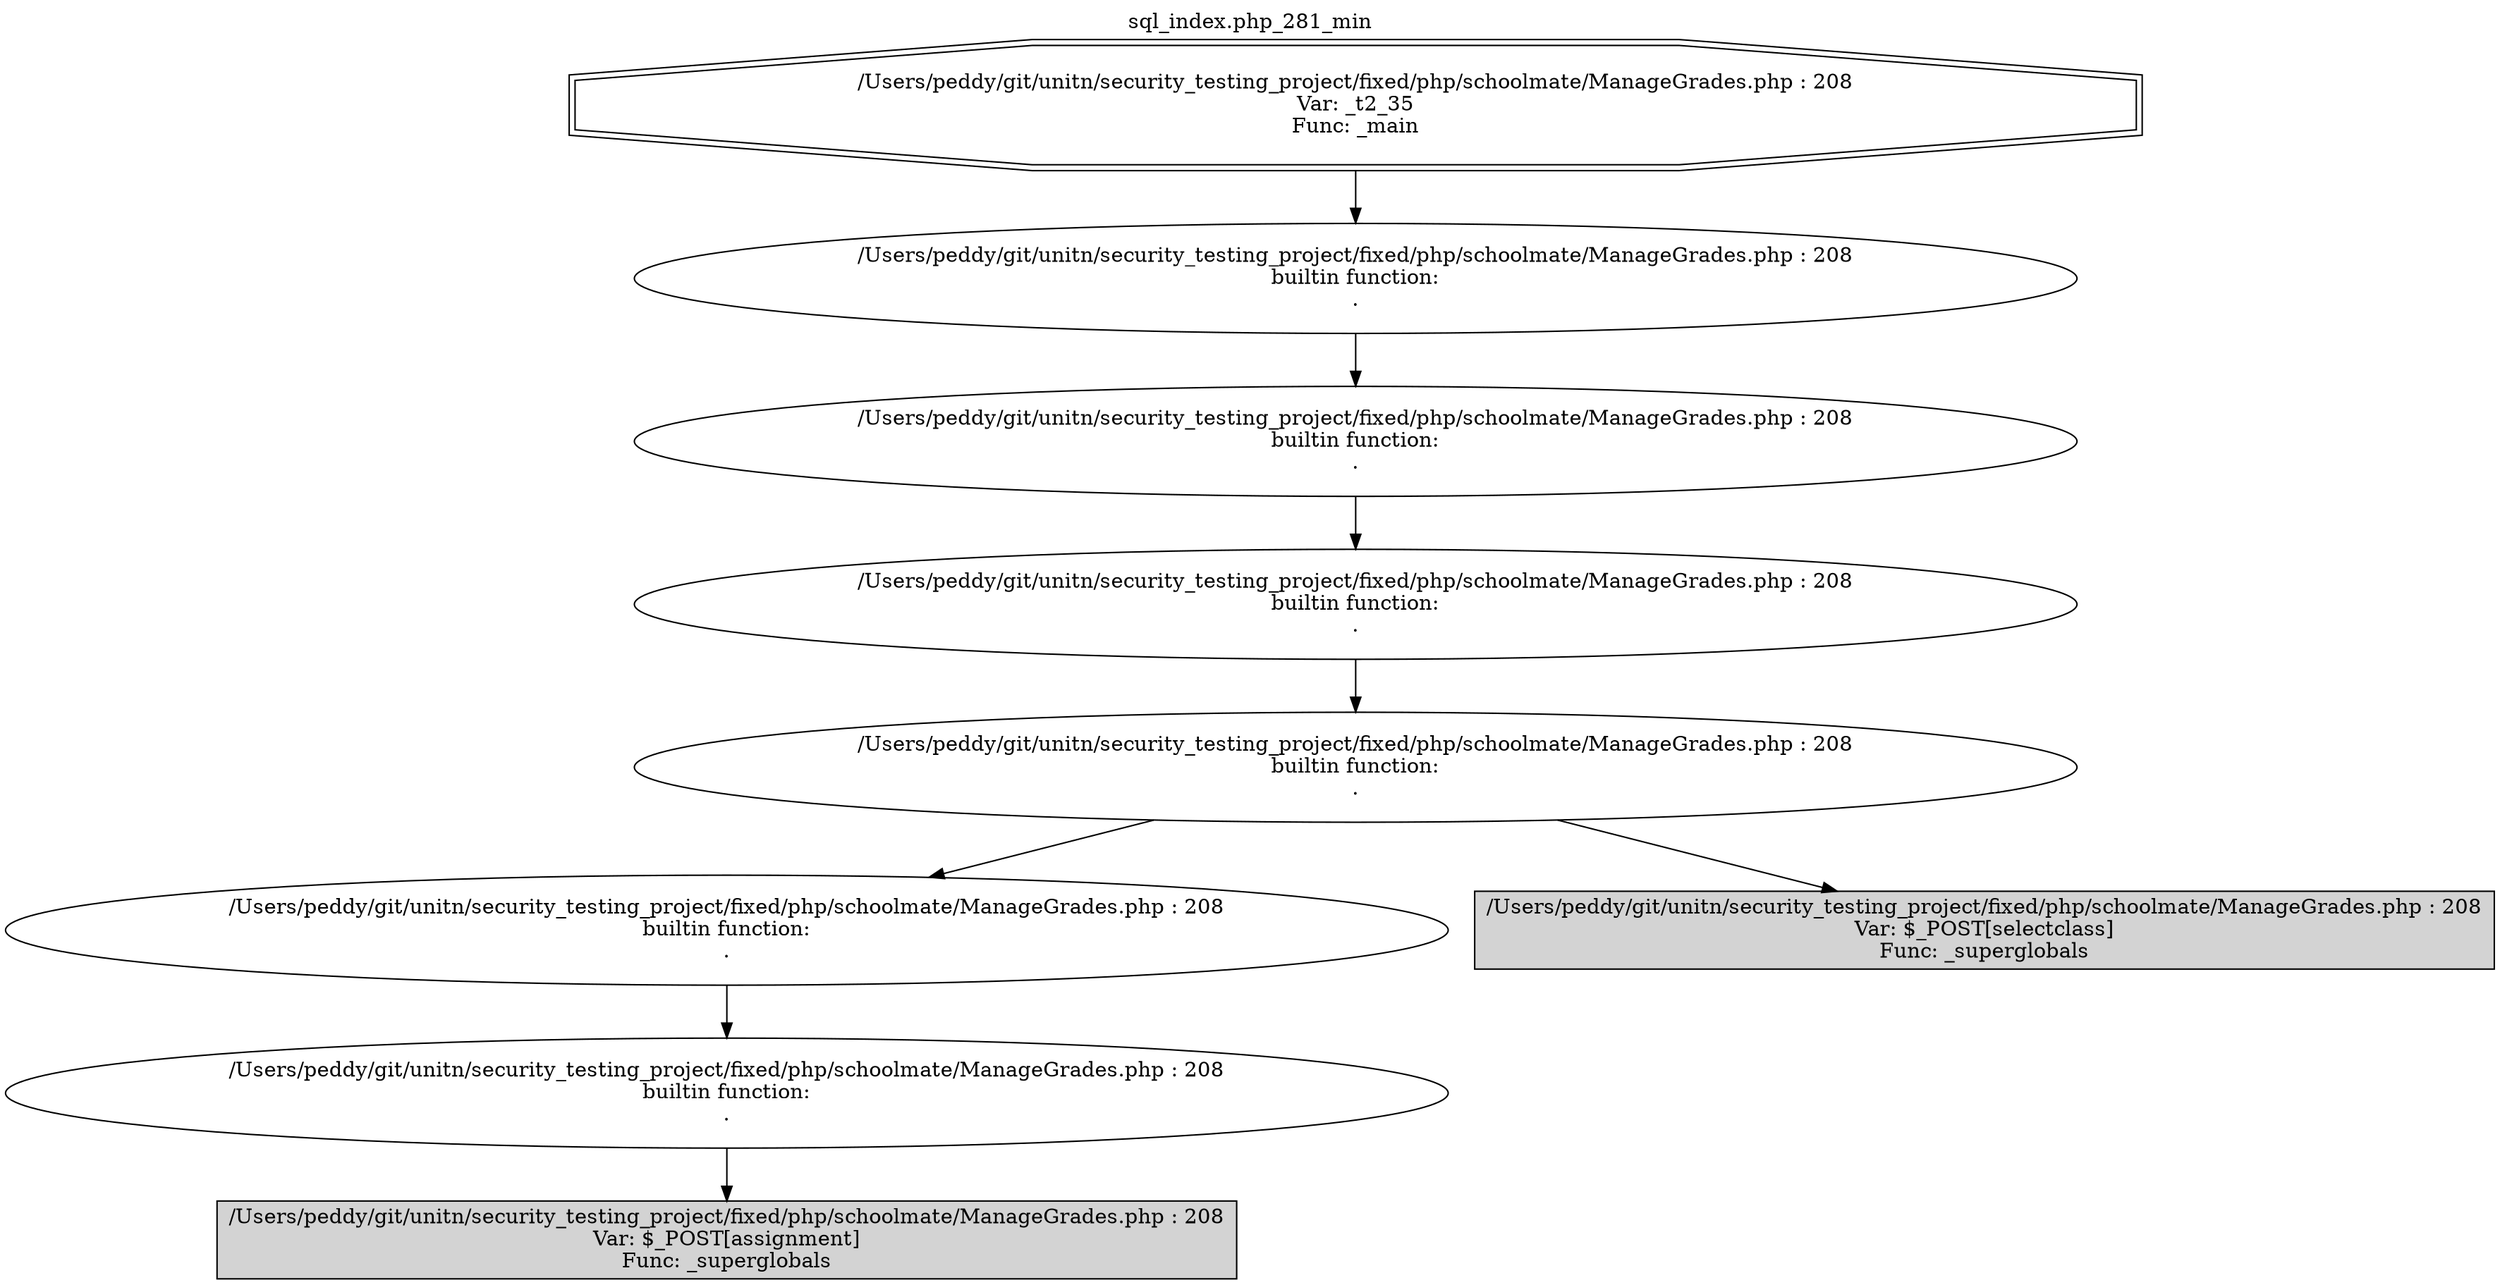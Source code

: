 digraph cfg {
  label="sql_index.php_281_min";
  labelloc=t;
  n1 [shape=doubleoctagon, label="/Users/peddy/git/unitn/security_testing_project/fixed/php/schoolmate/ManageGrades.php : 208\nVar: _t2_35\nFunc: _main\n"];
  n2 [shape=ellipse, label="/Users/peddy/git/unitn/security_testing_project/fixed/php/schoolmate/ManageGrades.php : 208\nbuiltin function:\n.\n"];
  n3 [shape=ellipse, label="/Users/peddy/git/unitn/security_testing_project/fixed/php/schoolmate/ManageGrades.php : 208\nbuiltin function:\n.\n"];
  n4 [shape=ellipse, label="/Users/peddy/git/unitn/security_testing_project/fixed/php/schoolmate/ManageGrades.php : 208\nbuiltin function:\n.\n"];
  n5 [shape=ellipse, label="/Users/peddy/git/unitn/security_testing_project/fixed/php/schoolmate/ManageGrades.php : 208\nbuiltin function:\n.\n"];
  n6 [shape=ellipse, label="/Users/peddy/git/unitn/security_testing_project/fixed/php/schoolmate/ManageGrades.php : 208\nbuiltin function:\n.\n"];
  n7 [shape=ellipse, label="/Users/peddy/git/unitn/security_testing_project/fixed/php/schoolmate/ManageGrades.php : 208\nbuiltin function:\n.\n"];
  n8 [shape=box, label="/Users/peddy/git/unitn/security_testing_project/fixed/php/schoolmate/ManageGrades.php : 208\nVar: $_POST[assignment]\nFunc: _superglobals\n",style=filled];
  n9 [shape=box, label="/Users/peddy/git/unitn/security_testing_project/fixed/php/schoolmate/ManageGrades.php : 208\nVar: $_POST[selectclass]\nFunc: _superglobals\n",style=filled];
  n1 -> n2;
  n2 -> n3;
  n3 -> n4;
  n4 -> n5;
  n5 -> n6;
  n5 -> n9;
  n6 -> n7;
  n7 -> n8;
}
